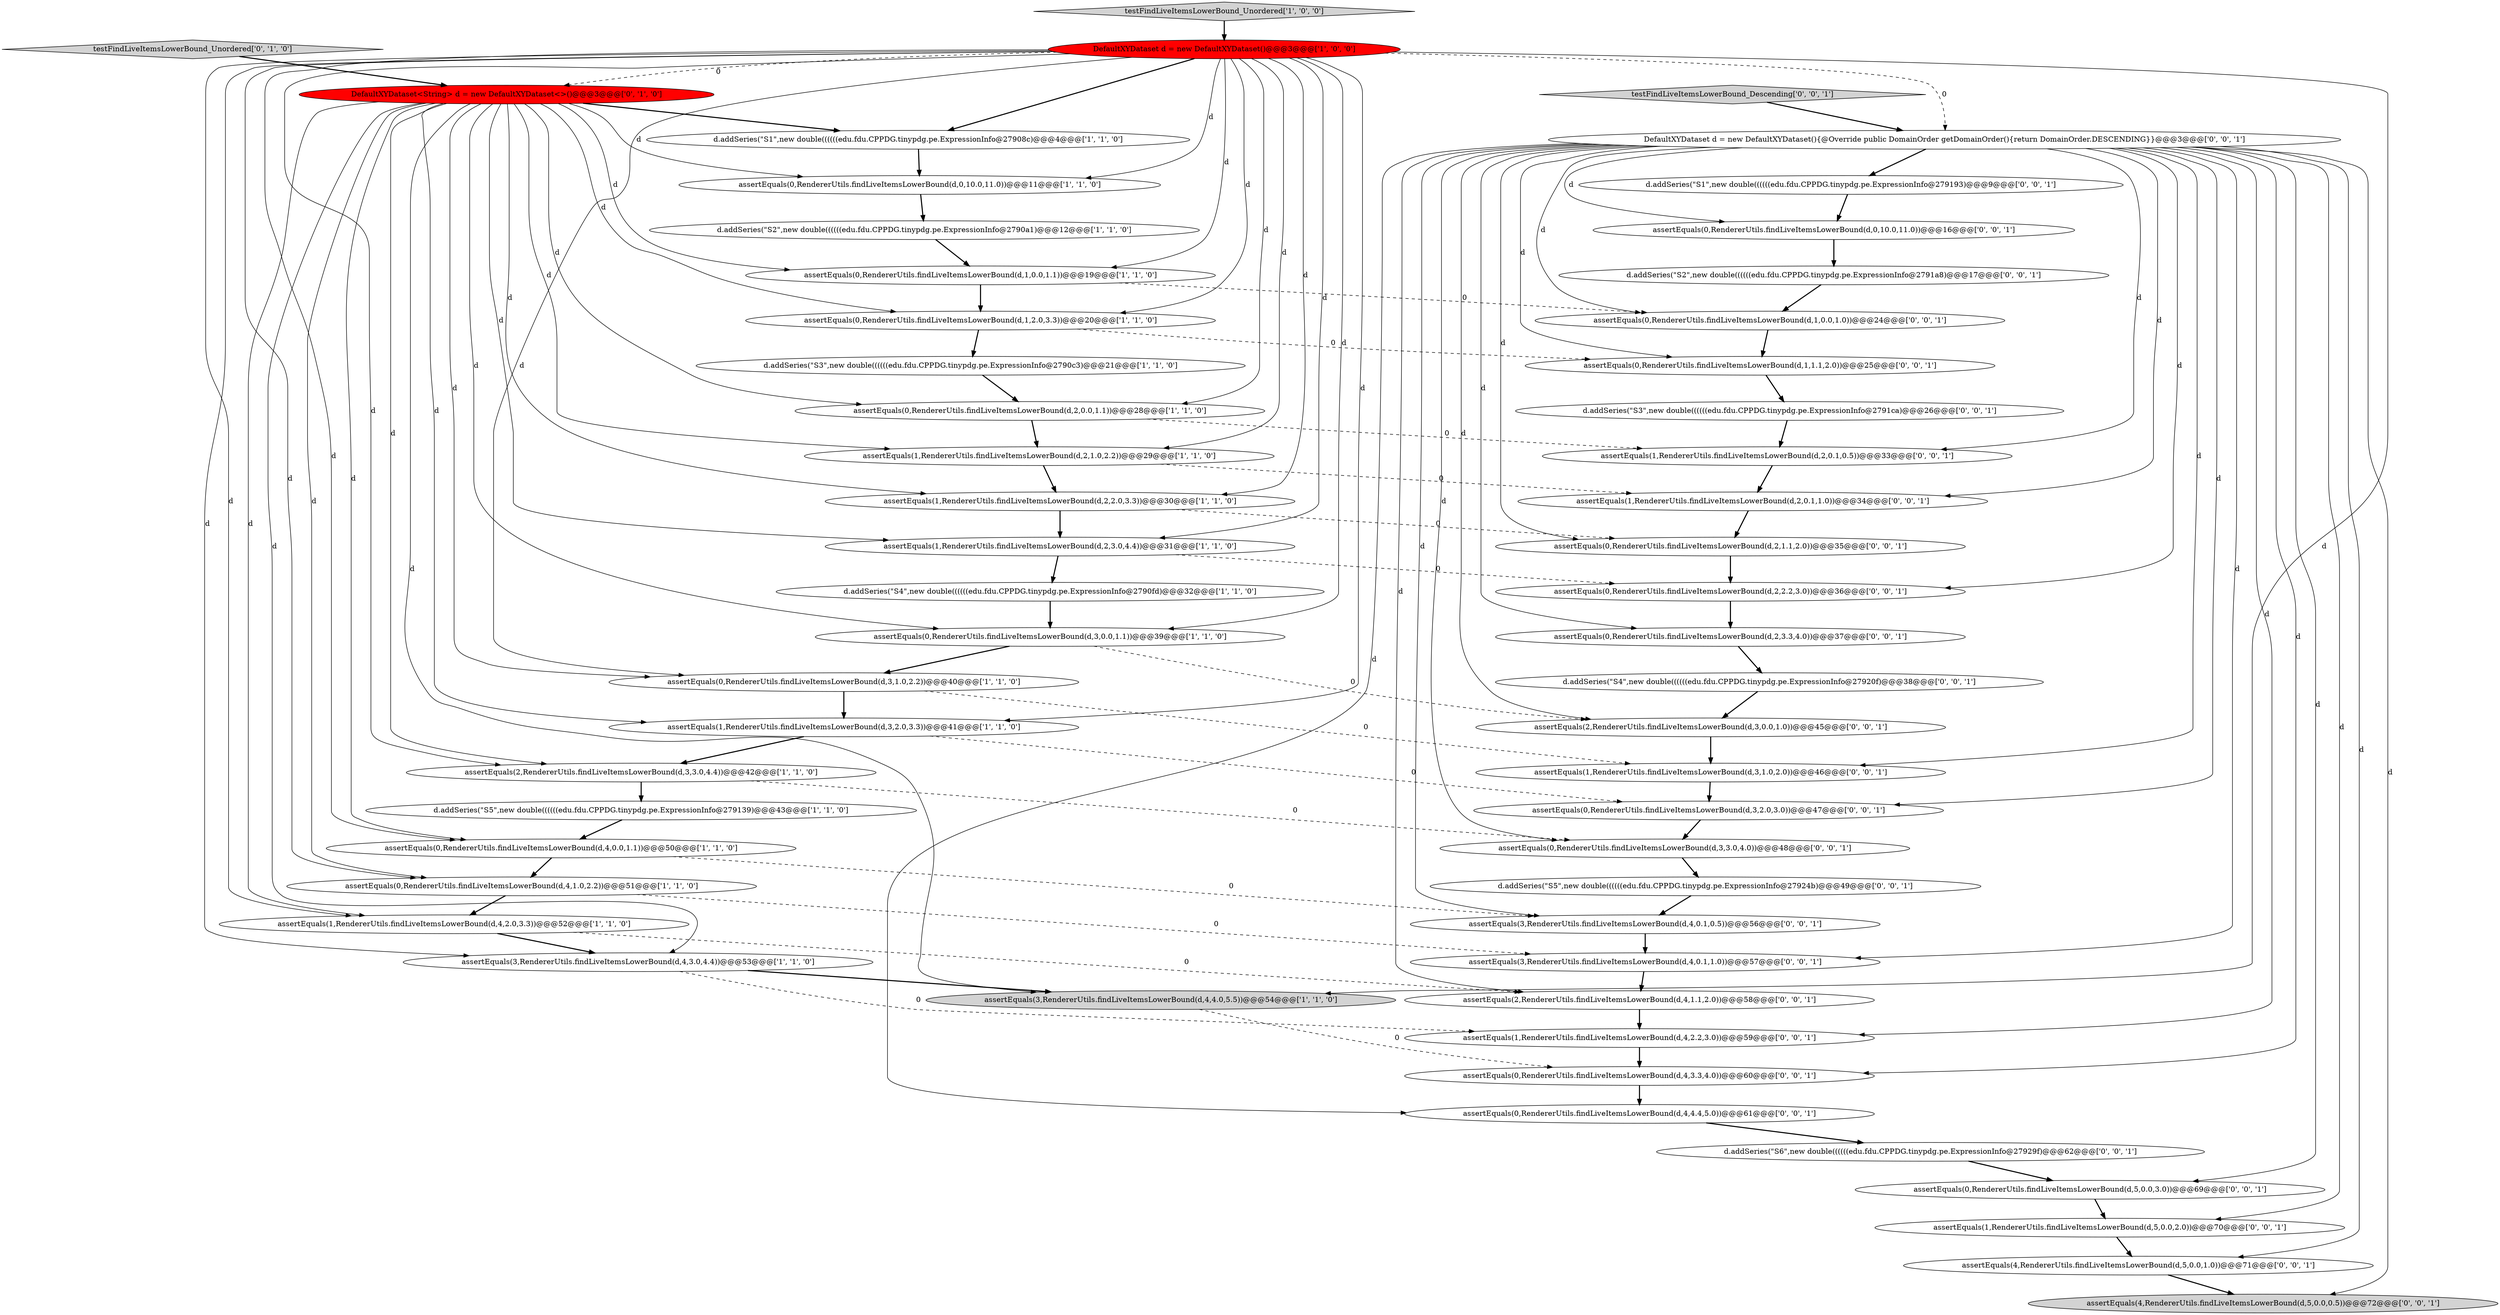 digraph {
11 [style = filled, label = "assertEquals(1,RendererUtils.findLiveItemsLowerBound(d,2,3.0,4.4))@@@31@@@['1', '1', '0']", fillcolor = white, shape = ellipse image = "AAA0AAABBB1BBB"];
19 [style = filled, label = "assertEquals(2,RendererUtils.findLiveItemsLowerBound(d,3,3.0,4.4))@@@42@@@['1', '1', '0']", fillcolor = white, shape = ellipse image = "AAA0AAABBB1BBB"];
24 [style = filled, label = "testFindLiveItemsLowerBound_Unordered['0', '1', '0']", fillcolor = lightgray, shape = diamond image = "AAA0AAABBB2BBB"];
40 [style = filled, label = "assertEquals(1,RendererUtils.findLiveItemsLowerBound(d,2,0.1,1.0))@@@34@@@['0', '0', '1']", fillcolor = white, shape = ellipse image = "AAA0AAABBB3BBB"];
50 [style = filled, label = "assertEquals(2,RendererUtils.findLiveItemsLowerBound(d,3,0.0,1.0))@@@45@@@['0', '0', '1']", fillcolor = white, shape = ellipse image = "AAA0AAABBB3BBB"];
36 [style = filled, label = "assertEquals(1,RendererUtils.findLiveItemsLowerBound(d,4,2.2,3.0))@@@59@@@['0', '0', '1']", fillcolor = white, shape = ellipse image = "AAA0AAABBB3BBB"];
22 [style = filled, label = "assertEquals(0,RendererUtils.findLiveItemsLowerBound(d,3,0.0,1.1))@@@39@@@['1', '1', '0']", fillcolor = white, shape = ellipse image = "AAA0AAABBB1BBB"];
49 [style = filled, label = "assertEquals(4,RendererUtils.findLiveItemsLowerBound(d,5,0.0,1.0))@@@71@@@['0', '0', '1']", fillcolor = white, shape = ellipse image = "AAA0AAABBB3BBB"];
52 [style = filled, label = "assertEquals(0,RendererUtils.findLiveItemsLowerBound(d,4,4.4,5.0))@@@61@@@['0', '0', '1']", fillcolor = white, shape = ellipse image = "AAA0AAABBB3BBB"];
31 [style = filled, label = "assertEquals(0,RendererUtils.findLiveItemsLowerBound(d,5,0.0,3.0))@@@69@@@['0', '0', '1']", fillcolor = white, shape = ellipse image = "AAA0AAABBB3BBB"];
10 [style = filled, label = "assertEquals(1,RendererUtils.findLiveItemsLowerBound(d,4,2.0,3.3))@@@52@@@['1', '1', '0']", fillcolor = white, shape = ellipse image = "AAA0AAABBB1BBB"];
28 [style = filled, label = "assertEquals(0,RendererUtils.findLiveItemsLowerBound(d,2,1.1,2.0))@@@35@@@['0', '0', '1']", fillcolor = white, shape = ellipse image = "AAA0AAABBB3BBB"];
33 [style = filled, label = "assertEquals(0,RendererUtils.findLiveItemsLowerBound(d,4,3.3,4.0))@@@60@@@['0', '0', '1']", fillcolor = white, shape = ellipse image = "AAA0AAABBB3BBB"];
21 [style = filled, label = "assertEquals(0,RendererUtils.findLiveItemsLowerBound(d,1,2.0,3.3))@@@20@@@['1', '1', '0']", fillcolor = white, shape = ellipse image = "AAA0AAABBB1BBB"];
15 [style = filled, label = "assertEquals(1,RendererUtils.findLiveItemsLowerBound(d,3,2.0,3.3))@@@41@@@['1', '1', '0']", fillcolor = white, shape = ellipse image = "AAA0AAABBB1BBB"];
51 [style = filled, label = "assertEquals(4,RendererUtils.findLiveItemsLowerBound(d,5,0.0,0.5))@@@72@@@['0', '0', '1']", fillcolor = lightgray, shape = ellipse image = "AAA0AAABBB3BBB"];
6 [style = filled, label = "assertEquals(1,RendererUtils.findLiveItemsLowerBound(d,2,2.0,3.3))@@@30@@@['1', '1', '0']", fillcolor = white, shape = ellipse image = "AAA0AAABBB1BBB"];
32 [style = filled, label = "assertEquals(0,RendererUtils.findLiveItemsLowerBound(d,3,2.0,3.0))@@@47@@@['0', '0', '1']", fillcolor = white, shape = ellipse image = "AAA0AAABBB3BBB"];
48 [style = filled, label = "assertEquals(2,RendererUtils.findLiveItemsLowerBound(d,4,1.1,2.0))@@@58@@@['0', '0', '1']", fillcolor = white, shape = ellipse image = "AAA0AAABBB3BBB"];
9 [style = filled, label = "testFindLiveItemsLowerBound_Unordered['1', '0', '0']", fillcolor = lightgray, shape = diamond image = "AAA0AAABBB1BBB"];
30 [style = filled, label = "assertEquals(0,RendererUtils.findLiveItemsLowerBound(d,3,3.0,4.0))@@@48@@@['0', '0', '1']", fillcolor = white, shape = ellipse image = "AAA0AAABBB3BBB"];
27 [style = filled, label = "d.addSeries(\"S3\",new double((((((edu.fdu.CPPDG.tinypdg.pe.ExpressionInfo@2791ca)@@@26@@@['0', '0', '1']", fillcolor = white, shape = ellipse image = "AAA0AAABBB3BBB"];
46 [style = filled, label = "assertEquals(0,RendererUtils.findLiveItemsLowerBound(d,2,3.3,4.0))@@@37@@@['0', '0', '1']", fillcolor = white, shape = ellipse image = "AAA0AAABBB3BBB"];
18 [style = filled, label = "assertEquals(0,RendererUtils.findLiveItemsLowerBound(d,2,0.0,1.1))@@@28@@@['1', '1', '0']", fillcolor = white, shape = ellipse image = "AAA0AAABBB1BBB"];
8 [style = filled, label = "d.addSeries(\"S2\",new double((((((edu.fdu.CPPDG.tinypdg.pe.ExpressionInfo@2790a1)@@@12@@@['1', '1', '0']", fillcolor = white, shape = ellipse image = "AAA0AAABBB1BBB"];
20 [style = filled, label = "DefaultXYDataset d = new DefaultXYDataset()@@@3@@@['1', '0', '0']", fillcolor = red, shape = ellipse image = "AAA1AAABBB1BBB"];
34 [style = filled, label = "d.addSeries(\"S5\",new double((((((edu.fdu.CPPDG.tinypdg.pe.ExpressionInfo@27924b)@@@49@@@['0', '0', '1']", fillcolor = white, shape = ellipse image = "AAA0AAABBB3BBB"];
35 [style = filled, label = "assertEquals(0,RendererUtils.findLiveItemsLowerBound(d,1,0.0,1.0))@@@24@@@['0', '0', '1']", fillcolor = white, shape = ellipse image = "AAA0AAABBB3BBB"];
43 [style = filled, label = "d.addSeries(\"S2\",new double((((((edu.fdu.CPPDG.tinypdg.pe.ExpressionInfo@2791a8)@@@17@@@['0', '0', '1']", fillcolor = white, shape = ellipse image = "AAA0AAABBB3BBB"];
17 [style = filled, label = "d.addSeries(\"S3\",new double((((((edu.fdu.CPPDG.tinypdg.pe.ExpressionInfo@2790c3)@@@21@@@['1', '1', '0']", fillcolor = white, shape = ellipse image = "AAA0AAABBB1BBB"];
23 [style = filled, label = "DefaultXYDataset<String> d = new DefaultXYDataset<>()@@@3@@@['0', '1', '0']", fillcolor = red, shape = ellipse image = "AAA1AAABBB2BBB"];
2 [style = filled, label = "d.addSeries(\"S4\",new double((((((edu.fdu.CPPDG.tinypdg.pe.ExpressionInfo@2790fd)@@@32@@@['1', '1', '0']", fillcolor = white, shape = ellipse image = "AAA0AAABBB1BBB"];
42 [style = filled, label = "d.addSeries(\"S4\",new double((((((edu.fdu.CPPDG.tinypdg.pe.ExpressionInfo@27920f)@@@38@@@['0', '0', '1']", fillcolor = white, shape = ellipse image = "AAA0AAABBB3BBB"];
14 [style = filled, label = "assertEquals(0,RendererUtils.findLiveItemsLowerBound(d,4,1.0,2.2))@@@51@@@['1', '1', '0']", fillcolor = white, shape = ellipse image = "AAA0AAABBB1BBB"];
1 [style = filled, label = "assertEquals(0,RendererUtils.findLiveItemsLowerBound(d,0,10.0,11.0))@@@11@@@['1', '1', '0']", fillcolor = white, shape = ellipse image = "AAA0AAABBB1BBB"];
26 [style = filled, label = "assertEquals(0,RendererUtils.findLiveItemsLowerBound(d,1,1.1,2.0))@@@25@@@['0', '0', '1']", fillcolor = white, shape = ellipse image = "AAA0AAABBB3BBB"];
29 [style = filled, label = "d.addSeries(\"S1\",new double((((((edu.fdu.CPPDG.tinypdg.pe.ExpressionInfo@279193)@@@9@@@['0', '0', '1']", fillcolor = white, shape = ellipse image = "AAA0AAABBB3BBB"];
41 [style = filled, label = "d.addSeries(\"S6\",new double((((((edu.fdu.CPPDG.tinypdg.pe.ExpressionInfo@27929f)@@@62@@@['0', '0', '1']", fillcolor = white, shape = ellipse image = "AAA0AAABBB3BBB"];
47 [style = filled, label = "assertEquals(1,RendererUtils.findLiveItemsLowerBound(d,3,1.0,2.0))@@@46@@@['0', '0', '1']", fillcolor = white, shape = ellipse image = "AAA0AAABBB3BBB"];
37 [style = filled, label = "assertEquals(3,RendererUtils.findLiveItemsLowerBound(d,4,0.1,0.5))@@@56@@@['0', '0', '1']", fillcolor = white, shape = ellipse image = "AAA0AAABBB3BBB"];
54 [style = filled, label = "assertEquals(3,RendererUtils.findLiveItemsLowerBound(d,4,0.1,1.0))@@@57@@@['0', '0', '1']", fillcolor = white, shape = ellipse image = "AAA0AAABBB3BBB"];
25 [style = filled, label = "testFindLiveItemsLowerBound_Descending['0', '0', '1']", fillcolor = lightgray, shape = diamond image = "AAA0AAABBB3BBB"];
7 [style = filled, label = "d.addSeries(\"S5\",new double((((((edu.fdu.CPPDG.tinypdg.pe.ExpressionInfo@279139)@@@43@@@['1', '1', '0']", fillcolor = white, shape = ellipse image = "AAA0AAABBB1BBB"];
45 [style = filled, label = "assertEquals(1,RendererUtils.findLiveItemsLowerBound(d,5,0.0,2.0))@@@70@@@['0', '0', '1']", fillcolor = white, shape = ellipse image = "AAA0AAABBB3BBB"];
5 [style = filled, label = "assertEquals(3,RendererUtils.findLiveItemsLowerBound(d,4,3.0,4.4))@@@53@@@['1', '1', '0']", fillcolor = white, shape = ellipse image = "AAA0AAABBB1BBB"];
4 [style = filled, label = "d.addSeries(\"S1\",new double((((((edu.fdu.CPPDG.tinypdg.pe.ExpressionInfo@27908c)@@@4@@@['1', '1', '0']", fillcolor = white, shape = ellipse image = "AAA0AAABBB1BBB"];
53 [style = filled, label = "assertEquals(0,RendererUtils.findLiveItemsLowerBound(d,2,2.2,3.0))@@@36@@@['0', '0', '1']", fillcolor = white, shape = ellipse image = "AAA0AAABBB3BBB"];
0 [style = filled, label = "assertEquals(3,RendererUtils.findLiveItemsLowerBound(d,4,4.0,5.5))@@@54@@@['1', '1', '0']", fillcolor = lightgray, shape = ellipse image = "AAA0AAABBB1BBB"];
38 [style = filled, label = "DefaultXYDataset d = new DefaultXYDataset(){@Override public DomainOrder getDomainOrder(){return DomainOrder.DESCENDING}}@@@3@@@['0', '0', '1']", fillcolor = white, shape = ellipse image = "AAA0AAABBB3BBB"];
39 [style = filled, label = "assertEquals(1,RendererUtils.findLiveItemsLowerBound(d,2,0.1,0.5))@@@33@@@['0', '0', '1']", fillcolor = white, shape = ellipse image = "AAA0AAABBB3BBB"];
13 [style = filled, label = "assertEquals(0,RendererUtils.findLiveItemsLowerBound(d,3,1.0,2.2))@@@40@@@['1', '1', '0']", fillcolor = white, shape = ellipse image = "AAA0AAABBB1BBB"];
16 [style = filled, label = "assertEquals(0,RendererUtils.findLiveItemsLowerBound(d,1,0.0,1.1))@@@19@@@['1', '1', '0']", fillcolor = white, shape = ellipse image = "AAA0AAABBB1BBB"];
44 [style = filled, label = "assertEquals(0,RendererUtils.findLiveItemsLowerBound(d,0,10.0,11.0))@@@16@@@['0', '0', '1']", fillcolor = white, shape = ellipse image = "AAA0AAABBB3BBB"];
12 [style = filled, label = "assertEquals(1,RendererUtils.findLiveItemsLowerBound(d,2,1.0,2.2))@@@29@@@['1', '1', '0']", fillcolor = white, shape = ellipse image = "AAA0AAABBB1BBB"];
3 [style = filled, label = "assertEquals(0,RendererUtils.findLiveItemsLowerBound(d,4,0.0,1.1))@@@50@@@['1', '1', '0']", fillcolor = white, shape = ellipse image = "AAA0AAABBB1BBB"];
8->16 [style = bold, label=""];
38->50 [style = solid, label="d"];
11->53 [style = dashed, label="0"];
20->15 [style = solid, label="d"];
16->35 [style = dashed, label="0"];
38->39 [style = solid, label="d"];
49->51 [style = bold, label=""];
23->10 [style = solid, label="d"];
20->1 [style = solid, label="d"];
36->33 [style = bold, label=""];
20->19 [style = solid, label="d"];
18->39 [style = dashed, label="0"];
19->30 [style = dashed, label="0"];
20->14 [style = solid, label="d"];
20->38 [style = dashed, label="0"];
5->0 [style = bold, label=""];
43->35 [style = bold, label=""];
23->6 [style = solid, label="d"];
6->11 [style = bold, label=""];
38->51 [style = solid, label="d"];
23->5 [style = solid, label="d"];
20->23 [style = dashed, label="0"];
29->44 [style = bold, label=""];
23->16 [style = solid, label="d"];
38->40 [style = solid, label="d"];
23->0 [style = solid, label="d"];
22->13 [style = bold, label=""];
20->6 [style = solid, label="d"];
38->44 [style = solid, label="d"];
46->42 [style = bold, label=""];
20->10 [style = solid, label="d"];
38->31 [style = solid, label="d"];
23->1 [style = solid, label="d"];
20->21 [style = solid, label="d"];
18->12 [style = bold, label=""];
23->11 [style = solid, label="d"];
14->10 [style = bold, label=""];
23->3 [style = solid, label="d"];
38->32 [style = solid, label="d"];
20->5 [style = solid, label="d"];
30->34 [style = bold, label=""];
23->13 [style = solid, label="d"];
38->30 [style = solid, label="d"];
26->27 [style = bold, label=""];
20->0 [style = solid, label="d"];
0->33 [style = dashed, label="0"];
20->18 [style = solid, label="d"];
23->22 [style = solid, label="d"];
38->35 [style = solid, label="d"];
38->45 [style = solid, label="d"];
13->15 [style = bold, label=""];
20->12 [style = solid, label="d"];
38->26 [style = solid, label="d"];
38->49 [style = solid, label="d"];
20->22 [style = solid, label="d"];
38->28 [style = solid, label="d"];
25->38 [style = bold, label=""];
38->54 [style = solid, label="d"];
23->21 [style = solid, label="d"];
33->52 [style = bold, label=""];
1->8 [style = bold, label=""];
3->37 [style = dashed, label="0"];
52->41 [style = bold, label=""];
20->13 [style = solid, label="d"];
15->32 [style = dashed, label="0"];
9->20 [style = bold, label=""];
23->14 [style = solid, label="d"];
38->53 [style = solid, label="d"];
15->19 [style = bold, label=""];
32->30 [style = bold, label=""];
6->28 [style = dashed, label="0"];
53->46 [style = bold, label=""];
27->39 [style = bold, label=""];
47->32 [style = bold, label=""];
10->5 [style = bold, label=""];
21->26 [style = dashed, label="0"];
39->40 [style = bold, label=""];
38->37 [style = solid, label="d"];
14->54 [style = dashed, label="0"];
41->31 [style = bold, label=""];
4->1 [style = bold, label=""];
35->26 [style = bold, label=""];
38->46 [style = solid, label="d"];
38->36 [style = solid, label="d"];
24->23 [style = bold, label=""];
23->18 [style = solid, label="d"];
23->15 [style = solid, label="d"];
42->50 [style = bold, label=""];
48->36 [style = bold, label=""];
28->53 [style = bold, label=""];
23->12 [style = solid, label="d"];
45->49 [style = bold, label=""];
38->29 [style = bold, label=""];
3->14 [style = bold, label=""];
38->33 [style = solid, label="d"];
23->4 [style = bold, label=""];
38->52 [style = solid, label="d"];
54->48 [style = bold, label=""];
38->48 [style = solid, label="d"];
40->28 [style = bold, label=""];
5->36 [style = dashed, label="0"];
12->6 [style = bold, label=""];
38->47 [style = solid, label="d"];
22->50 [style = dashed, label="0"];
11->2 [style = bold, label=""];
7->3 [style = bold, label=""];
44->43 [style = bold, label=""];
20->4 [style = bold, label=""];
37->54 [style = bold, label=""];
20->16 [style = solid, label="d"];
20->3 [style = solid, label="d"];
34->37 [style = bold, label=""];
12->40 [style = dashed, label="0"];
50->47 [style = bold, label=""];
16->21 [style = bold, label=""];
20->11 [style = solid, label="d"];
10->48 [style = dashed, label="0"];
13->47 [style = dashed, label="0"];
2->22 [style = bold, label=""];
23->19 [style = solid, label="d"];
21->17 [style = bold, label=""];
19->7 [style = bold, label=""];
31->45 [style = bold, label=""];
17->18 [style = bold, label=""];
}
